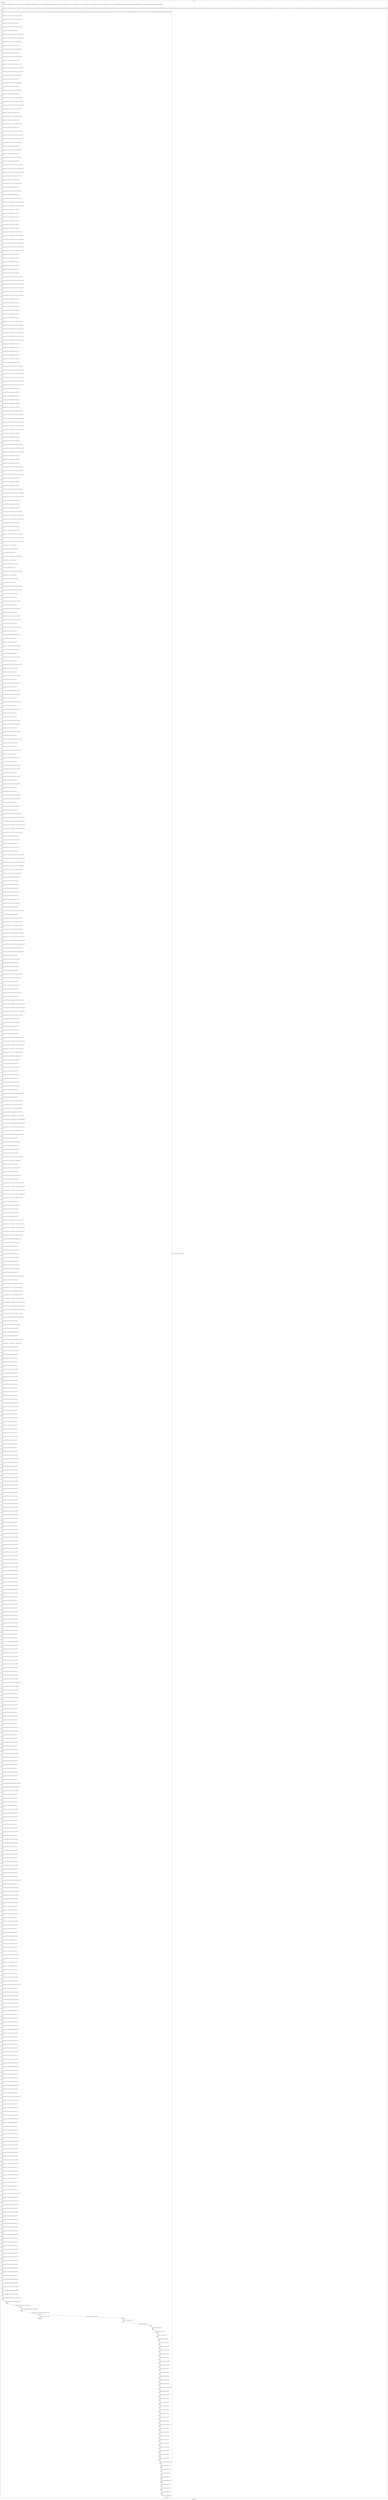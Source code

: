 digraph G {
label="Btor2XCFA";
subgraph cluster_0 {
label="main";
main_init[];
l1[];
l3[];
l4[];
l5[];
l6[];
l7[];
l8[];
l9[];
l10[];
l11[];
l12[];
l13[];
l14[];
l15[];
l16[];
l17[];
l18[];
l19[];
l20[];
l21[];
l22[];
l23[];
l24[];
l25[];
l26[];
l27[];
l28[];
l29[];
l30[];
l31[];
l32[];
l33[];
l34[];
l35[];
l36[];
l37[];
l38[];
l39[];
l40[];
l41[];
l42[];
l43[];
l44[];
l45[];
l46[];
l47[];
l48[];
l49[];
l50[];
l51[];
l52[];
l53[];
l54[];
l55[];
l56[];
l57[];
l58[];
l59[];
l60[];
l61[];
l62[];
l63[];
l64[];
l65[];
l66[];
l67[];
l68[];
l69[];
l70[];
l71[];
l72[];
l73[];
l74[];
l75[];
l76[];
l77[];
l78[];
l79[];
l80[];
l81[];
l82[];
l83[];
l84[];
l85[];
l86[];
l87[];
l88[];
l89[];
l90[];
l91[];
l92[];
l93[];
l94[];
l95[];
l96[];
l97[];
l98[];
l99[];
l100[];
l101[];
l102[];
l103[];
l104[];
l105[];
l106[];
l107[];
l108[];
l109[];
l110[];
l111[];
l112[];
l113[];
l114[];
l115[];
l116[];
l117[];
l118[];
l119[];
l120[];
l121[];
l122[];
l123[];
l124[];
l125[];
l126[];
l127[];
l128[];
l129[];
l130[];
l131[];
l132[];
l133[];
l134[];
l135[];
l136[];
l137[];
l138[];
l139[];
l140[];
l141[];
l142[];
l143[];
l144[];
l145[];
l146[];
l147[];
l148[];
l149[];
l150[];
l151[];
l152[];
l153[];
l154[];
l155[];
l156[];
l157[];
l158[];
l159[];
l160[];
l161[];
l162[];
l163[];
l164[];
l165[];
l166[];
l167[];
l168[];
l169[];
l170[];
l171[];
l172[];
l173[];
l174[];
l175[];
l176[];
l177[];
l178[];
l179[];
l180[];
l181[];
l182[];
l183[];
l184[];
l185[];
l186[];
l187[];
l188[];
l189[];
l190[];
l191[];
l192[];
l193[];
l194[];
l195[];
l196[];
l197[];
l198[];
l199[];
l200[];
l201[];
l202[];
l203[];
l204[];
l205[];
l206[];
l207[];
l208[];
l209[];
l210[];
l211[];
l212[];
l213[];
l214[];
l215[];
l216[];
l217[];
l218[];
l219[];
l220[];
l221[];
l222[];
l223[];
l224[];
l225[];
l226[];
l227[];
l228[];
l229[];
l230[];
l231[];
l232[];
l233[];
l234[];
l235[];
l236[];
l237[];
l238[];
l239[];
l240[];
l241[];
l242[];
l243[];
l244[];
l245[];
l246[];
l247[];
l248[];
l249[];
l250[];
l251[];
l252[];
l253[];
l254[];
l255[];
l256[];
l257[];
l258[];
l259[];
l260[];
l261[];
l262[];
l263[];
l264[];
l265[];
l266[];
l267[];
l268[];
l269[];
l270[];
l271[];
l272[];
l273[];
l274[];
l275[];
l276[];
l277[];
l278[];
l279[];
l280[];
l281[];
l282[];
l283[];
l284[];
l285[];
l286[];
l287[];
l288[];
l289[];
l290[];
l291[];
l292[];
l293[];
l294[];
l295[];
l296[];
l297[];
l298[];
l299[];
l300[];
l301[];
l302[];
l303[];
l304[];
l305[];
l306[];
l307[];
l308[];
l309[];
l310[];
l311[];
l312[];
l313[];
l314[];
l315[];
l316[];
l317[];
l318[];
l319[];
l320[];
l321[];
l322[];
l323[];
l324[];
l325[];
l326[];
l327[];
l328[];
l329[];
l330[];
l331[];
l332[];
l333[];
l334[];
l335[];
l336[];
l337[];
l338[];
l339[];
l340[];
l341[];
l342[];
l343[];
l344[];
l345[];
l346[];
l347[];
l348[];
l349[];
l350[];
l351[];
l352[];
l353[];
l354[];
l355[];
l356[];
l357[];
l358[];
l359[];
l360[];
l361[];
l362[];
l363[];
l364[];
l365[];
l366[];
l367[];
l368[];
l369[];
l370[];
l371[];
l372[];
l373[];
l374[];
l375[];
l376[];
l377[];
l378[];
l379[];
l380[];
l381[];
l382[];
l383[];
l384[];
l385[];
l386[];
l387[];
l388[];
l389[];
l390[];
l391[];
l392[];
l393[];
l394[];
l395[];
l396[];
l397[];
l398[];
l399[];
l400[];
l401[];
l402[];
l403[];
l404[];
l405[];
l406[];
l407[];
l408[];
l409[];
l410[];
l411[];
l412[];
l413[];
l414[];
l415[];
l416[];
l417[];
l418[];
l419[];
l420[];
l421[];
l422[];
l423[];
l424[];
l425[];
l426[];
l427[];
l428[];
l429[];
l430[];
l431[];
l432[];
l433[];
l434[];
l435[];
l436[];
l437[];
l438[];
l439[];
l440[];
l441[];
l442[];
l443[];
l444[];
l445[];
l446[];
l447[];
l448[];
l449[];
l450[];
l451[];
l452[];
l453[];
l454[];
l455[];
l456[];
l457[];
l458[];
l459[];
l460[];
l461[];
l462[];
l463[];
l464[];
l465[];
l466[];
l467[];
l468[];
l469[];
l470[];
l471[];
l472[];
l473[];
l474[];
l475[];
l476[];
l477[];
l478[];
l479[];
l480[];
l481[];
l482[];
l483[];
l484[];
l485[];
l486[];
l487[];
l488[];
l489[];
l490[];
l491[];
l492[];
l493[];
l494[];
l495[];
l496[];
l497[];
l498[];
l499[];
l500[];
l501[];
l502[];
l503[];
l504[];
l505[];
l506[];
l507[];
l508[];
l509[];
l510[];
l511[];
l512[];
l513[];
l514[];
l515[];
l516[];
l517[];
l518[];
l519[];
l520[];
l521[];
l522[];
l523[];
l524[];
l525[];
l526[];
l527[];
l528[];
l529[];
l530[];
l531[];
l532[];
l533[];
l534[];
l535[];
l536[];
l537[];
l538[];
l539[];
l540[];
l541[];
l542[];
l543[];
l544[];
l545[];
l546[];
l547[];
l548[];
l549[];
l550[];
l551[];
l552[];
l553[];
l554[];
l555[];
l556[];
l557[];
l558[];
l559[];
l560[];
l561[];
l562[];
l563[];
l564[];
l565[];
l566[];
l567[];
l568[];
l569[];
l570[];
l571[];
l572[];
l573[];
l574[];
l575[];
l576[];
l577[];
l578[];
l579[];
l580[];
l581[];
l582[];
l583[];
l584[];
l585[];
l586[];
l587[];
l588[];
l589[];
l590[];
l591[];
l592[];
l593[];
l594[];
l595[];
l596[];
l597[];
l598[];
l599[];
l600[];
l601[];
l602[];
l603[];
l604[];
l605[];
l606[];
l607[];
l608[];
l609[];
l610[];
l611[];
l612[];
l613[];
l614[];
l615[];
l616[];
l617[];
l618[];
l619[];
l620[];
l621[];
main_error[];
l622[];
l623[];
l624[];
l625[];
l626[];
l627[];
l628[];
l629[];
l630[];
l631[];
l632[];
l633[];
l634[];
l635[];
l636[];
l637[];
l638[];
l639[];
l640[];
l641[];
l642[];
l643[];
l644[];
l645[];
l646[];
l647[];
l648[];
l649[];
l650[];
l651[];
l652[];
l653[];
l654[];
l655[];
l656[];
l657[];
l658[];
l659[];
l660[];
l661[];
l662[];
l663[];
l664[];
l665[];
l666[];
l667[];
l668[];
l669[];
l670[];
main_init -> l1 [label="[(assign const_5 #b00000000),(assign const_42 #b0),(assign const_105 #b00000000000000000000000000000001),(assign const_106 #b00000000000000000000000000000000),(assign const_116 #b00000000),(assign const_119 #b00000010),(assign const_123 #b00000001),(assign const_151 #b00000011),(assign const_162 #b00000100),(assign const_283 #b000000000000000000000000),(assign const_436 #b00000000000000000000000000000010),(assign const_438 #b00000000000000000000000000000011)] "];
l3 -> l4 [label="[(havoc input_115),(havoc input_120),(havoc input_124),(havoc input_173),(havoc input_175),(havoc input_177),(havoc input_179),(havoc input_181),(havoc input_183),(havoc input_244),(havoc input_246),(havoc input_248),(havoc input_282),(havoc input_289),(havoc input_295),(havoc input_305),(havoc input_312),(havoc input_314),(havoc input_326),(havoc input_331),(havoc input_340),(havoc input_347),(havoc input_349),(havoc input_361),(havoc input_366),(havoc input_375),(havoc input_382),(havoc input_384),(havoc input_396),(havoc input_401)] "];
l4 -> l5 [label="[(assign ternary_107 (ite (= state_61 #b1) const_105 const_106))] "];
l5 -> l6 [label="[(assign ternary_108 (ite (= state_81 #b1) const_105 const_106))] "];
l6 -> l7 [label="[(assign binary_109 (bvadd ternary_107 ternary_108))] "];
l7 -> l8 [label="[(assign ternary_110 (ite (= state_101 #b1) const_105 const_106))] "];
l8 -> l9 [label="[(assign binary_111 (bvadd binary_109 ternary_110))] "];
l9 -> l10 [label="[(assign comparison_112 (ite (bvule binary_111 const_105) #b1 #b0))] "];
l10 -> l11 [label="[(assign binary_113 (bvand (bvnot state_103) (bvnot comparison_112)))] "];
l11 -> l12 [label="[(assign comparison_117 (ite (= const_116 state_40) #b1 #b0))] "];
l12 -> l13 [label="[(assign binary_118 (bvand input_115 comparison_117))] "];
l13 -> l14 [label="[(assign comparison_121 (ite (= const_116 state_38) #b1 #b0))] "];
l14 -> l15 [label="[(assign binary_122 (bvand input_120 comparison_121))] "];
l15 -> l16 [label="[(assign comparison_125 (ite (= const_116 state_36) #b1 #b0))] "];
l16 -> l17 [label="[(assign binary_126 (bvand input_124 comparison_125))] "];
l17 -> l18 [label="[(assign ternary_127 (ite (= binary_126 #b1) const_116 state_6))] "];
l18 -> l19 [label="[(assign ternary_128 (ite (= binary_122 #b1) const_123 ternary_127))] "];
l19 -> l20 [label="[(assign ternary_129 (ite (= binary_118 #b1) const_119 ternary_128))] "];
l20 -> l21 [label="[(assign comparison_131 (ite (= const_123 state_40) #b1 #b0))] "];
l21 -> l22 [label="[(assign binary_132 (bvand input_115 comparison_131))] "];
l22 -> l23 [label="[(assign comparison_133 (ite (= const_123 state_38) #b1 #b0))] "];
l23 -> l24 [label="[(assign binary_134 (bvand input_120 comparison_133))] "];
l24 -> l25 [label="[(assign comparison_135 (ite (= const_123 state_36) #b1 #b0))] "];
l25 -> l26 [label="[(assign binary_136 (bvand input_124 comparison_135))] "];
l26 -> l27 [label="[(assign ternary_137 (ite (= binary_136 #b1) const_116 state_8))] "];
l27 -> l28 [label="[(assign ternary_138 (ite (= binary_134 #b1) const_123 ternary_137))] "];
l28 -> l29 [label="[(assign ternary_139 (ite (= binary_132 #b1) const_119 ternary_138))] "];
l29 -> l30 [label="[(assign comparison_141 (ite (= const_119 state_40) #b1 #b0))] "];
l30 -> l31 [label="[(assign binary_142 (bvand input_115 comparison_141))] "];
l31 -> l32 [label="[(assign comparison_143 (ite (= const_119 state_38) #b1 #b0))] "];
l32 -> l33 [label="[(assign binary_144 (bvand input_120 comparison_143))] "];
l33 -> l34 [label="[(assign comparison_145 (ite (= const_119 state_36) #b1 #b0))] "];
l34 -> l35 [label="[(assign binary_146 (bvand input_124 comparison_145))] "];
l35 -> l36 [label="[(assign ternary_147 (ite (= binary_146 #b1) const_116 state_10))] "];
l36 -> l37 [label="[(assign ternary_148 (ite (= binary_144 #b1) const_123 ternary_147))] "];
l37 -> l38 [label="[(assign ternary_149 (ite (= binary_142 #b1) const_119 ternary_148))] "];
l38 -> l39 [label="[(assign comparison_152 (ite (= const_151 state_40) #b1 #b0))] "];
l39 -> l40 [label="[(assign binary_153 (bvand input_115 comparison_152))] "];
l40 -> l41 [label="[(assign comparison_154 (ite (= const_151 state_38) #b1 #b0))] "];
l41 -> l42 [label="[(assign binary_155 (bvand input_120 comparison_154))] "];
l42 -> l43 [label="[(assign comparison_156 (ite (= const_151 state_36) #b1 #b0))] "];
l43 -> l44 [label="[(assign binary_157 (bvand input_124 comparison_156))] "];
l44 -> l45 [label="[(assign ternary_158 (ite (= binary_157 #b1) const_116 state_12))] "];
l45 -> l46 [label="[(assign ternary_159 (ite (= binary_155 #b1) const_123 ternary_158))] "];
l46 -> l47 [label="[(assign ternary_160 (ite (= binary_153 #b1) const_119 ternary_159))] "];
l47 -> l48 [label="[(assign comparison_163 (ite (= const_162 state_40) #b1 #b0))] "];
l48 -> l49 [label="[(assign binary_164 (bvand input_115 comparison_163))] "];
l49 -> l50 [label="[(assign comparison_165 (ite (= const_162 state_38) #b1 #b0))] "];
l50 -> l51 [label="[(assign binary_166 (bvand input_120 comparison_165))] "];
l51 -> l52 [label="[(assign comparison_167 (ite (= const_162 state_36) #b1 #b0))] "];
l52 -> l53 [label="[(assign binary_168 (bvand input_124 comparison_167))] "];
l53 -> l54 [label="[(assign ternary_169 (ite (= binary_168 #b1) const_116 state_14))] "];
l54 -> l55 [label="[(assign ternary_170 (ite (= binary_166 #b1) const_123 ternary_169))] "];
l55 -> l56 [label="[(assign ternary_171 (ite (= binary_164 #b1) const_119 ternary_170))] "];
l56 -> l57 [label="[(assign binary_174 (bvand comparison_117 input_173))] "];
l57 -> l58 [label="[(assign binary_176 (bvand comparison_117 input_175))] "];
l58 -> l59 [label="[(assign binary_178 (bvand comparison_121 input_177))] "];
l59 -> l60 [label="[(assign binary_180 (bvand comparison_121 input_179))] "];
l60 -> l61 [label="[(assign binary_182 (bvand comparison_125 input_181))] "];
l61 -> l62 [label="[(assign binary_184 (bvand comparison_125 input_183))] "];
l62 -> l63 [label="[(assign ternary_185 (ite (= binary_184 #b1) const_123 state_16))] "];
l63 -> l64 [label="[(assign ternary_186 (ite (= binary_182 #b1) const_116 ternary_185))] "];
l64 -> l65 [label="[(assign ternary_187 (ite (= binary_180 #b1) const_123 ternary_186))] "];
l65 -> l66 [label="[(assign ternary_188 (ite (= binary_178 #b1) const_116 ternary_187))] "];
l66 -> l67 [label="[(assign ternary_189 (ite (= binary_176 #b1) const_123 ternary_188))] "];
l67 -> l68 [label="[(assign ternary_190 (ite (= binary_174 #b1) const_116 ternary_189))] "];
l68 -> l69 [label="[(assign binary_192 (bvand comparison_131 input_173))] "];
l69 -> l70 [label="[(assign binary_193 (bvand comparison_131 input_175))] "];
l70 -> l71 [label="[(assign binary_194 (bvand comparison_133 input_177))] "];
l71 -> l72 [label="[(assign binary_195 (bvand comparison_133 input_179))] "];
l72 -> l73 [label="[(assign binary_196 (bvand comparison_135 input_181))] "];
l73 -> l74 [label="[(assign binary_197 (bvand comparison_135 input_183))] "];
l74 -> l75 [label="[(assign ternary_198 (ite (= binary_197 #b1) const_123 state_18))] "];
l75 -> l76 [label="[(assign ternary_199 (ite (= binary_196 #b1) const_116 ternary_198))] "];
l76 -> l77 [label="[(assign ternary_200 (ite (= binary_195 #b1) const_123 ternary_199))] "];
l77 -> l78 [label="[(assign ternary_201 (ite (= binary_194 #b1) const_116 ternary_200))] "];
l78 -> l79 [label="[(assign ternary_202 (ite (= binary_193 #b1) const_123 ternary_201))] "];
l79 -> l80 [label="[(assign ternary_203 (ite (= binary_192 #b1) const_116 ternary_202))] "];
l80 -> l81 [label="[(assign binary_205 (bvand comparison_141 input_173))] "];
l81 -> l82 [label="[(assign binary_206 (bvand comparison_141 input_175))] "];
l82 -> l83 [label="[(assign binary_207 (bvand comparison_143 input_177))] "];
l83 -> l84 [label="[(assign binary_208 (bvand comparison_143 input_179))] "];
l84 -> l85 [label="[(assign binary_209 (bvand comparison_145 input_181))] "];
l85 -> l86 [label="[(assign binary_210 (bvand comparison_145 input_183))] "];
l86 -> l87 [label="[(assign ternary_211 (ite (= binary_210 #b1) const_123 state_20))] "];
l87 -> l88 [label="[(assign ternary_212 (ite (= binary_209 #b1) const_116 ternary_211))] "];
l88 -> l89 [label="[(assign ternary_213 (ite (= binary_208 #b1) const_123 ternary_212))] "];
l89 -> l90 [label="[(assign ternary_214 (ite (= binary_207 #b1) const_116 ternary_213))] "];
l90 -> l91 [label="[(assign ternary_215 (ite (= binary_206 #b1) const_123 ternary_214))] "];
l91 -> l92 [label="[(assign ternary_216 (ite (= binary_205 #b1) const_116 ternary_215))] "];
l92 -> l93 [label="[(assign binary_218 (bvand comparison_152 input_173))] "];
l93 -> l94 [label="[(assign binary_219 (bvand comparison_152 input_175))] "];
l94 -> l95 [label="[(assign binary_220 (bvand comparison_154 input_177))] "];
l95 -> l96 [label="[(assign binary_221 (bvand comparison_154 input_179))] "];
l96 -> l97 [label="[(assign binary_222 (bvand comparison_156 input_181))] "];
l97 -> l98 [label="[(assign binary_223 (bvand comparison_156 input_183))] "];
l98 -> l99 [label="[(assign ternary_224 (ite (= binary_223 #b1) const_123 state_22))] "];
l99 -> l100 [label="[(assign ternary_225 (ite (= binary_222 #b1) const_116 ternary_224))] "];
l100 -> l101 [label="[(assign ternary_226 (ite (= binary_221 #b1) const_123 ternary_225))] "];
l101 -> l102 [label="[(assign ternary_227 (ite (= binary_220 #b1) const_116 ternary_226))] "];
l102 -> l103 [label="[(assign ternary_228 (ite (= binary_219 #b1) const_123 ternary_227))] "];
l103 -> l104 [label="[(assign ternary_229 (ite (= binary_218 #b1) const_116 ternary_228))] "];
l104 -> l105 [label="[(assign binary_231 (bvand comparison_163 input_173))] "];
l105 -> l106 [label="[(assign binary_232 (bvand comparison_163 input_175))] "];
l106 -> l107 [label="[(assign binary_233 (bvand comparison_165 input_177))] "];
l107 -> l108 [label="[(assign binary_234 (bvand comparison_165 input_179))] "];
l108 -> l109 [label="[(assign binary_235 (bvand comparison_167 input_181))] "];
l109 -> l110 [label="[(assign binary_236 (bvand comparison_167 input_183))] "];
l110 -> l111 [label="[(assign ternary_237 (ite (= binary_236 #b1) const_123 state_24))] "];
l111 -> l112 [label="[(assign ternary_238 (ite (= binary_235 #b1) const_116 ternary_237))] "];
l112 -> l113 [label="[(assign ternary_239 (ite (= binary_234 #b1) const_123 ternary_238))] "];
l113 -> l114 [label="[(assign ternary_240 (ite (= binary_233 #b1) const_116 ternary_239))] "];
l114 -> l115 [label="[(assign ternary_241 (ite (= binary_232 #b1) const_123 ternary_240))] "];
l115 -> l116 [label="[(assign ternary_242 (ite (= binary_231 #b1) const_116 ternary_241))] "];
l116 -> l117 [label="[(assign binary_245 (bvand comparison_117 input_244))] "];
l117 -> l118 [label="[(assign binary_247 (bvand comparison_121 input_246))] "];
l118 -> l119 [label="[(assign binary_249 (bvand comparison_125 input_248))] "];
l119 -> l120 [label="[(assign ternary_250 (ite (= binary_249 #b1) const_123 state_26))] "];
l120 -> l121 [label="[(assign ternary_251 (ite (= binary_247 #b1) const_123 ternary_250))] "];
l121 -> l122 [label="[(assign ternary_252 (ite (= binary_245 #b1) const_123 ternary_251))] "];
l122 -> l123 [label="[(assign binary_254 (bvand comparison_131 input_244))] "];
l123 -> l124 [label="[(assign binary_255 (bvand comparison_133 input_246))] "];
l124 -> l125 [label="[(assign binary_256 (bvand comparison_135 input_248))] "];
l125 -> l126 [label="[(assign ternary_257 (ite (= binary_256 #b1) const_123 state_28))] "];
l126 -> l127 [label="[(assign ternary_258 (ite (= binary_255 #b1) const_123 ternary_257))] "];
l127 -> l128 [label="[(assign ternary_259 (ite (= binary_254 #b1) const_123 ternary_258))] "];
l128 -> l129 [label="[(assign binary_261 (bvand comparison_141 input_244))] "];
l129 -> l130 [label="[(assign binary_262 (bvand comparison_143 input_246))] "];
l130 -> l131 [label="[(assign binary_263 (bvand comparison_145 input_248))] "];
l131 -> l132 [label="[(assign ternary_264 (ite (= binary_263 #b1) const_123 state_30))] "];
l132 -> l133 [label="[(assign ternary_265 (ite (= binary_262 #b1) const_123 ternary_264))] "];
l133 -> l134 [label="[(assign ternary_266 (ite (= binary_261 #b1) const_123 ternary_265))] "];
l134 -> l135 [label="[(assign binary_268 (bvand comparison_152 input_244))] "];
l135 -> l136 [label="[(assign binary_269 (bvand comparison_154 input_246))] "];
l136 -> l137 [label="[(assign binary_270 (bvand comparison_156 input_248))] "];
l137 -> l138 [label="[(assign ternary_271 (ite (= binary_270 #b1) const_123 state_32))] "];
l138 -> l139 [label="[(assign ternary_272 (ite (= binary_269 #b1) const_123 ternary_271))] "];
l139 -> l140 [label="[(assign ternary_273 (ite (= binary_268 #b1) const_123 ternary_272))] "];
l140 -> l141 [label="[(assign binary_275 (bvand comparison_163 input_244))] "];
l141 -> l142 [label="[(assign binary_276 (bvand comparison_165 input_246))] "];
l142 -> l143 [label="[(assign binary_277 (bvand comparison_167 input_248))] "];
l143 -> l144 [label="[(assign ternary_278 (ite (= binary_277 #b1) const_123 state_34))] "];
l144 -> l145 [label="[(assign ternary_279 (ite (= binary_276 #b1) const_123 ternary_278))] "];
l145 -> l146 [label="[(assign ternary_280 (ite (= binary_275 #b1) const_123 ternary_279))] "];
l146 -> l147 [label="[(assign binary_284 (++ const_283 state_36))] "];
l147 -> l148 [label="[(assign binary_285 (bvadd const_105 binary_284))] "];
l148 -> l149 [label="[(assign slice_286 (extract binary_285 0 8))] "];
l149 -> l150 [label="[(assign ternary_287 (ite (= input_282 #b1) slice_286 state_36))] "];
l150 -> l151 [label="[(assign binary_290 (++ const_283 state_38))] "];
l151 -> l152 [label="[(assign binary_291 (bvadd const_105 binary_290))] "];
l152 -> l153 [label="[(assign slice_292 (extract binary_291 0 8))] "];
l153 -> l154 [label="[(assign ternary_293 (ite (= input_289 #b1) slice_292 state_38))] "];
l154 -> l155 [label="[(assign binary_296 (++ const_283 state_40))] "];
l155 -> l156 [label="[(assign binary_297 (bvadd const_105 binary_296))] "];
l156 -> l157 [label="[(assign slice_298 (extract binary_297 0 8))] "];
l157 -> l158 [label="[(assign ternary_299 (ite (= input_295 #b1) slice_298 state_40))] "];
l158 -> l159 [label="[(assign binary_301 (bvand (bvnot state_43) (bvnot input_124)))] "];
l159 -> l160 [label="[(assign binary_302 (bvor binary_301 input_282))] "];
l160 -> l161 [label="[(assign binary_304 (bvor state_45 input_124))] "];
l161 -> l162 [label="[(assign binary_306 (bvand binary_304 (bvnot input_305)))] "];
l162 -> l163 [label="[(assign binary_308 (bvor state_47 input_305))] "];
l163 -> l164 [label="[(assign binary_309 (bvand binary_308 (bvnot input_183)))] "];
l164 -> l165 [label="[(assign binary_311 (bvor state_49 input_183))] "];
l165 -> l166 [label="[(assign binary_313 (bvand binary_311 (bvnot input_312)))] "];
l166 -> l167 [label="[(assign binary_315 (bvand binary_313 (bvnot input_314)))] "];
l167 -> l168 [label="[(assign binary_317 (bvor state_51 input_312))] "];
l168 -> l169 [label="[(assign binary_318 (bvand binary_317 (bvnot input_248)))] "];
l169 -> l170 [label="[(assign binary_320 (bvor state_53 input_248))] "];
l170 -> l171 [label="[(assign binary_321 (bvand binary_320 (bvnot input_181)))] "];
l171 -> l172 [label="[(assign binary_323 (bvor state_55 input_181))] "];
l172 -> l173 [label="[(assign binary_325 (bvor state_57 input_314))] "];
l173 -> l174 [label="[(assign binary_327 (bvand binary_325 (bvnot input_326)))] "];
l174 -> l175 [label="[(assign binary_328 (bvand binary_327 (bvnot input_282)))] "];
l175 -> l176 [label="[(assign binary_330 (bvor state_59 input_326))] "];
l176 -> l177 [label="[(assign binary_332 (bvand binary_330 (bvnot input_331)))] "];
l177 -> l178 [label="[(assign binary_334 (bvor state_61 input_331))] "];
l178 -> l179 [label="[(assign binary_336 (bvand (bvnot state_63) (bvnot input_120)))] "];
l179 -> l180 [label="[(assign binary_337 (bvor binary_336 input_289))] "];
l180 -> l181 [label="[(assign binary_339 (bvor state_65 input_120))] "];
l181 -> l182 [label="[(assign binary_341 (bvand binary_339 (bvnot input_340)))] "];
l182 -> l183 [label="[(assign binary_343 (bvor state_67 input_340))] "];
l183 -> l184 [label="[(assign binary_344 (bvand binary_343 (bvnot input_179)))] "];
l184 -> l185 [label="[(assign binary_346 (bvor state_69 input_179))] "];
l185 -> l186 [label="[(assign binary_348 (bvand binary_346 (bvnot input_347)))] "];
l186 -> l187 [label="[(assign binary_350 (bvand binary_348 (bvnot input_349)))] "];
l187 -> l188 [label="[(assign binary_352 (bvor state_71 input_347))] "];
l188 -> l189 [label="[(assign binary_353 (bvand binary_352 (bvnot input_246)))] "];
l189 -> l190 [label="[(assign binary_355 (bvor state_73 input_246))] "];
l190 -> l191 [label="[(assign binary_356 (bvand binary_355 (bvnot input_177)))] "];
l191 -> l192 [label="[(assign binary_358 (bvor state_75 input_177))] "];
l192 -> l193 [label="[(assign binary_360 (bvor state_77 input_349))] "];
l193 -> l194 [label="[(assign binary_362 (bvand binary_360 (bvnot input_361)))] "];
l194 -> l195 [label="[(assign binary_363 (bvand binary_362 (bvnot input_289)))] "];
l195 -> l196 [label="[(assign binary_365 (bvor state_79 input_361))] "];
l196 -> l197 [label="[(assign binary_367 (bvand binary_365 (bvnot input_366)))] "];
l197 -> l198 [label="[(assign binary_369 (bvor state_81 input_366))] "];
l198 -> l199 [label="[(assign binary_371 (bvand (bvnot state_83) (bvnot input_115)))] "];
l199 -> l200 [label="[(assign binary_372 (bvor binary_371 input_295))] "];
l200 -> l201 [label="[(assign binary_374 (bvor state_85 input_115))] "];
l201 -> l202 [label="[(assign binary_376 (bvand binary_374 (bvnot input_375)))] "];
l202 -> l203 [label="[(assign binary_378 (bvor state_87 input_375))] "];
l203 -> l204 [label="[(assign binary_379 (bvand binary_378 (bvnot input_175)))] "];
l204 -> l205 [label="[(assign binary_381 (bvor state_89 input_175))] "];
l205 -> l206 [label="[(assign binary_383 (bvand binary_381 (bvnot input_382)))] "];
l206 -> l207 [label="[(assign binary_385 (bvand binary_383 (bvnot input_384)))] "];
l207 -> l208 [label="[(assign binary_387 (bvor state_91 input_382))] "];
l208 -> l209 [label="[(assign binary_388 (bvand binary_387 (bvnot input_244)))] "];
l209 -> l210 [label="[(assign binary_390 (bvor state_93 input_244))] "];
l210 -> l211 [label="[(assign binary_391 (bvand binary_390 (bvnot input_173)))] "];
l211 -> l212 [label="[(assign binary_393 (bvor state_95 input_173))] "];
l212 -> l213 [label="[(assign binary_395 (bvor state_97 input_384))] "];
l213 -> l214 [label="[(assign binary_397 (bvand binary_395 (bvnot input_396)))] "];
l214 -> l215 [label="[(assign binary_398 (bvand binary_397 (bvnot input_295)))] "];
l215 -> l216 [label="[(assign binary_400 (bvor state_99 input_396))] "];
l216 -> l217 [label="[(assign binary_402 (bvand binary_400 (bvnot input_401)))] "];
l217 -> l218 [label="[(assign binary_404 (bvor state_101 input_401))] "];
l218 -> l219 [label="[(assign binary_406 (bvor (bvnot state_43) (bvnot input_124)))] "];
l219 -> l220 [label="[(assign ternary_407 (ite (= comparison_156 #b1) state_22 state_24))] "];
l220 -> l221 [label="[(assign ternary_408 (ite (= comparison_145 #b1) state_20 ternary_407))] "];
l221 -> l222 [label="[(assign ternary_409 (ite (= comparison_135 #b1) state_18 ternary_408))] "];
l222 -> l223 [label="[(assign ternary_410 (ite (= comparison_125 #b1) state_16 ternary_409))] "];
l223 -> l224 [label="[(assign comparison_411 (ite (= const_116 ternary_410) #b1 #b0))] "];
l224 -> l225 [label="[(assign binary_412 (bvand state_45 comparison_411))] "];
l225 -> l226 [label="[(assign binary_413 (bvor (bvnot input_305) binary_412))] "];
l226 -> l227 [label="[(assign binary_414 (bvand binary_406 binary_413))] "];
l227 -> l228 [label="[(assign binary_415 (bvor state_47 (bvnot input_183)))] "];
l228 -> l229 [label="[(assign binary_416 (bvand binary_414 binary_415))] "];
l229 -> l230 [label="[(assign ternary_417 (ite (= comparison_156 #b1) state_12 state_14))] "];
l230 -> l231 [label="[(assign ternary_418 (ite (= comparison_145 #b1) state_10 ternary_417))] "];
l231 -> l232 [label="[(assign ternary_419 (ite (= comparison_135 #b1) state_8 ternary_418))] "];
l232 -> l233 [label="[(assign ternary_420 (ite (= comparison_125 #b1) state_6 ternary_419))] "];
l233 -> l234 [label="[(assign comparison_421 (ite (= const_116 ternary_420) #b1 #b0))] "];
l234 -> l235 [label="[(assign binary_422 (bvand state_49 (bvnot comparison_421)))] "];
l235 -> l236 [label="[(assign binary_423 (bvor (bvnot input_312) binary_422))] "];
l236 -> l237 [label="[(assign binary_424 (bvand binary_416 binary_423))] "];
l237 -> l238 [label="[(assign binary_425 (bvor state_51 (bvnot input_248)))] "];
l238 -> l239 [label="[(assign binary_426 (bvand binary_424 binary_425))] "];
l239 -> l240 [label="[(assign binary_427 (bvor state_53 (bvnot input_181)))] "];
l240 -> l241 [label="[(assign binary_428 (bvand binary_426 binary_427))] "];
l241 -> l242 [label="[(assign binary_429 (bvand state_49 comparison_421))] "];
l242 -> l243 [label="[(assign binary_430 (bvor (bvnot input_314) binary_429))] "];
l243 -> l244 [label="[(assign binary_431 (bvand binary_428 binary_430))] "];
l244 -> l245 [label="[(assign comparison_432 (ite (bvule binary_284 const_106) #b1 #b0))] "];
l245 -> l246 [label="[(assign binary_433 (bvsub binary_284 const_105))] "];
l246 -> l247 [label="[(assign comparison_434 (ite (= const_106 binary_433) #b1 #b0))] "];
l247 -> l248 [label="[(assign comparison_435 (ite (= const_105 binary_433) #b1 #b0))] "];
l248 -> l249 [label="[(assign comparison_437 (ite (= const_436 binary_433) #b1 #b0))] "];
l249 -> l250 [label="[(assign comparison_439 (ite (= const_438 binary_433) #b1 #b0))] "];
l250 -> l251 [label="[(assign ternary_440 (ite (= comparison_439 #b1) state_32 state_34))] "];
l251 -> l252 [label="[(assign ternary_441 (ite (= comparison_437 #b1) state_30 ternary_440))] "];
l252 -> l253 [label="[(assign ternary_442 (ite (= comparison_435 #b1) state_28 ternary_441))] "];
l253 -> l254 [label="[(assign ternary_443 (ite (= comparison_434 #b1) state_26 ternary_442))] "];
l254 -> l255 [label="[(assign comparison_444 (ite (= const_116 ternary_443) #b1 #b0))] "];
l255 -> l256 [label="[(assign binary_445 (bvand (bvnot comparison_432) comparison_444))] "];
l256 -> l257 [label="[(assign binary_446 (bvand state_57 binary_445))] "];
l257 -> l258 [label="[(assign binary_447 (bvor (bvnot input_326) binary_446))] "];
l258 -> l259 [label="[(assign binary_448 (bvand binary_431 binary_447))] "];
l259 -> l260 [label="[(assign binary_449 (bvor state_59 (bvnot input_331)))] "];
l260 -> l261 [label="[(assign binary_450 (bvand binary_448 binary_449))] "];
l261 -> l262 [label="[(assign comparison_451 (ite (= const_123 ternary_443) #b1 #b0))] "];
l262 -> l263 [label="[(assign binary_452 (bvor comparison_125 comparison_451))] "];
l263 -> l264 [label="[(assign binary_453 (bvand state_57 binary_452))] "];
l264 -> l265 [label="[(assign binary_454 (bvor (bvnot input_282) binary_453))] "];
l265 -> l266 [label="[(assign binary_455 (bvand binary_450 binary_454))] "];
l266 -> l267 [label="[(assign binary_456 (bvor (bvnot state_63) (bvnot input_120)))] "];
l267 -> l268 [label="[(assign binary_457 (bvand binary_455 binary_456))] "];
l268 -> l269 [label="[(assign ternary_458 (ite (= comparison_154 #b1) state_22 state_24))] "];
l269 -> l270 [label="[(assign ternary_459 (ite (= comparison_143 #b1) state_20 ternary_458))] "];
l270 -> l271 [label="[(assign ternary_460 (ite (= comparison_133 #b1) state_18 ternary_459))] "];
l271 -> l272 [label="[(assign ternary_461 (ite (= comparison_121 #b1) state_16 ternary_460))] "];
l272 -> l273 [label="[(assign comparison_462 (ite (= const_116 ternary_461) #b1 #b0))] "];
l273 -> l274 [label="[(assign binary_463 (bvand state_65 comparison_462))] "];
l274 -> l275 [label="[(assign binary_464 (bvor (bvnot input_340) binary_463))] "];
l275 -> l276 [label="[(assign binary_465 (bvand binary_457 binary_464))] "];
l276 -> l277 [label="[(assign binary_466 (bvor state_67 (bvnot input_179)))] "];
l277 -> l278 [label="[(assign binary_467 (bvand binary_465 binary_466))] "];
l278 -> l279 [label="[(assign ternary_468 (ite (= comparison_154 #b1) state_12 state_14))] "];
l279 -> l280 [label="[(assign ternary_469 (ite (= comparison_143 #b1) state_10 ternary_468))] "];
l280 -> l281 [label="[(assign ternary_470 (ite (= comparison_133 #b1) state_8 ternary_469))] "];
l281 -> l282 [label="[(assign ternary_471 (ite (= comparison_121 #b1) state_6 ternary_470))] "];
l282 -> l283 [label="[(assign comparison_472 (ite (= const_123 ternary_471) #b1 #b0))] "];
l283 -> l284 [label="[(assign binary_473 (bvand state_69 (bvnot comparison_472)))] "];
l284 -> l285 [label="[(assign binary_474 (bvor (bvnot input_347) binary_473))] "];
l285 -> l286 [label="[(assign binary_475 (bvand binary_467 binary_474))] "];
l286 -> l287 [label="[(assign binary_476 (bvor state_71 (bvnot input_246)))] "];
l287 -> l288 [label="[(assign binary_477 (bvand binary_475 binary_476))] "];
l288 -> l289 [label="[(assign binary_478 (bvor state_73 (bvnot input_177)))] "];
l289 -> l290 [label="[(assign binary_479 (bvand binary_477 binary_478))] "];
l290 -> l291 [label="[(assign binary_480 (bvand state_69 comparison_472))] "];
l291 -> l292 [label="[(assign binary_481 (bvor (bvnot input_349) binary_480))] "];
l292 -> l293 [label="[(assign binary_482 (bvand binary_479 binary_481))] "];
l293 -> l294 [label="[(assign comparison_483 (ite (bvule binary_290 const_106) #b1 #b0))] "];
l294 -> l295 [label="[(assign binary_484 (bvsub binary_290 const_105))] "];
l295 -> l296 [label="[(assign comparison_485 (ite (= const_106 binary_484) #b1 #b0))] "];
l296 -> l297 [label="[(assign comparison_486 (ite (= const_105 binary_484) #b1 #b0))] "];
l297 -> l298 [label="[(assign comparison_487 (ite (= const_436 binary_484) #b1 #b0))] "];
l298 -> l299 [label="[(assign comparison_488 (ite (= const_438 binary_484) #b1 #b0))] "];
l299 -> l300 [label="[(assign ternary_489 (ite (= comparison_488 #b1) state_32 state_34))] "];
l300 -> l301 [label="[(assign ternary_490 (ite (= comparison_487 #b1) state_30 ternary_489))] "];
l301 -> l302 [label="[(assign ternary_491 (ite (= comparison_486 #b1) state_28 ternary_490))] "];
l302 -> l303 [label="[(assign ternary_492 (ite (= comparison_485 #b1) state_26 ternary_491))] "];
l303 -> l304 [label="[(assign comparison_493 (ite (= const_116 ternary_492) #b1 #b0))] "];
l304 -> l305 [label="[(assign binary_494 (bvand (bvnot comparison_483) comparison_493))] "];
l305 -> l306 [label="[(assign binary_495 (bvand state_77 binary_494))] "];
l306 -> l307 [label="[(assign binary_496 (bvor (bvnot input_361) binary_495))] "];
l307 -> l308 [label="[(assign binary_497 (bvand binary_482 binary_496))] "];
l308 -> l309 [label="[(assign binary_498 (bvor state_79 (bvnot input_366)))] "];
l309 -> l310 [label="[(assign binary_499 (bvand binary_497 binary_498))] "];
l310 -> l311 [label="[(assign comparison_500 (ite (= const_123 ternary_492) #b1 #b0))] "];
l311 -> l312 [label="[(assign binary_501 (bvor comparison_121 comparison_500))] "];
l312 -> l313 [label="[(assign binary_502 (bvand state_77 binary_501))] "];
l313 -> l314 [label="[(assign binary_503 (bvor (bvnot input_289) binary_502))] "];
l314 -> l315 [label="[(assign binary_504 (bvand binary_499 binary_503))] "];
l315 -> l316 [label="[(assign binary_505 (bvor (bvnot state_83) (bvnot input_115)))] "];
l316 -> l317 [label="[(assign binary_506 (bvand binary_504 binary_505))] "];
l317 -> l318 [label="[(assign ternary_507 (ite (= comparison_152 #b1) state_22 state_24))] "];
l318 -> l319 [label="[(assign ternary_508 (ite (= comparison_141 #b1) state_20 ternary_507))] "];
l319 -> l320 [label="[(assign ternary_509 (ite (= comparison_131 #b1) state_18 ternary_508))] "];
l320 -> l321 [label="[(assign ternary_510 (ite (= comparison_117 #b1) state_16 ternary_509))] "];
l321 -> l322 [label="[(assign comparison_511 (ite (= const_116 ternary_510) #b1 #b0))] "];
l322 -> l323 [label="[(assign binary_512 (bvand state_85 comparison_511))] "];
l323 -> l324 [label="[(assign binary_513 (bvor (bvnot input_375) binary_512))] "];
l324 -> l325 [label="[(assign binary_514 (bvand binary_506 binary_513))] "];
l325 -> l326 [label="[(assign binary_515 (bvor state_87 (bvnot input_175)))] "];
l326 -> l327 [label="[(assign binary_516 (bvand binary_514 binary_515))] "];
l327 -> l328 [label="[(assign ternary_517 (ite (= comparison_152 #b1) state_12 state_14))] "];
l328 -> l329 [label="[(assign ternary_518 (ite (= comparison_141 #b1) state_10 ternary_517))] "];
l329 -> l330 [label="[(assign ternary_519 (ite (= comparison_131 #b1) state_8 ternary_518))] "];
l330 -> l331 [label="[(assign ternary_520 (ite (= comparison_117 #b1) state_6 ternary_519))] "];
l331 -> l332 [label="[(assign comparison_521 (ite (= const_119 ternary_520) #b1 #b0))] "];
l332 -> l333 [label="[(assign binary_522 (bvand state_89 (bvnot comparison_521)))] "];
l333 -> l334 [label="[(assign binary_523 (bvor (bvnot input_382) binary_522))] "];
l334 -> l335 [label="[(assign binary_524 (bvand binary_516 binary_523))] "];
l335 -> l336 [label="[(assign binary_525 (bvor state_91 (bvnot input_244)))] "];
l336 -> l337 [label="[(assign binary_526 (bvand binary_524 binary_525))] "];
l337 -> l338 [label="[(assign binary_527 (bvor state_93 (bvnot input_173)))] "];
l338 -> l339 [label="[(assign binary_528 (bvand binary_526 binary_527))] "];
l339 -> l340 [label="[(assign binary_529 (bvand state_89 comparison_521))] "];
l340 -> l341 [label="[(assign binary_530 (bvor (bvnot input_384) binary_529))] "];
l341 -> l342 [label="[(assign binary_531 (bvand binary_528 binary_530))] "];
l342 -> l343 [label="[(assign comparison_532 (ite (bvule binary_296 const_106) #b1 #b0))] "];
l343 -> l344 [label="[(assign binary_533 (bvsub binary_296 const_105))] "];
l344 -> l345 [label="[(assign comparison_534 (ite (= const_106 binary_533) #b1 #b0))] "];
l345 -> l346 [label="[(assign comparison_535 (ite (= const_105 binary_533) #b1 #b0))] "];
l346 -> l347 [label="[(assign comparison_536 (ite (= const_436 binary_533) #b1 #b0))] "];
l347 -> l348 [label="[(assign comparison_537 (ite (= const_438 binary_533) #b1 #b0))] "];
l348 -> l349 [label="[(assign ternary_538 (ite (= comparison_537 #b1) state_32 state_34))] "];
l349 -> l350 [label="[(assign ternary_539 (ite (= comparison_536 #b1) state_30 ternary_538))] "];
l350 -> l351 [label="[(assign ternary_540 (ite (= comparison_535 #b1) state_28 ternary_539))] "];
l351 -> l352 [label="[(assign ternary_541 (ite (= comparison_534 #b1) state_26 ternary_540))] "];
l352 -> l353 [label="[(assign comparison_542 (ite (= const_116 ternary_541) #b1 #b0))] "];
l353 -> l354 [label="[(assign binary_543 (bvand (bvnot comparison_532) comparison_542))] "];
l354 -> l355 [label="[(assign binary_544 (bvand state_97 binary_543))] "];
l355 -> l356 [label="[(assign binary_545 (bvor (bvnot input_396) binary_544))] "];
l356 -> l357 [label="[(assign binary_546 (bvand binary_531 binary_545))] "];
l357 -> l358 [label="[(assign binary_547 (bvor state_99 (bvnot input_401)))] "];
l358 -> l359 [label="[(assign binary_548 (bvand binary_546 binary_547))] "];
l359 -> l360 [label="[(assign comparison_549 (ite (= const_123 ternary_541) #b1 #b0))] "];
l360 -> l361 [label="[(assign binary_550 (bvor comparison_117 comparison_549))] "];
l361 -> l362 [label="[(assign binary_551 (bvand state_97 binary_550))] "];
l362 -> l363 [label="[(assign binary_552 (bvor (bvnot input_295) binary_551))] "];
l363 -> l364 [label="[(assign binary_553 (bvand binary_548 binary_552))] "];
l364 -> l365 [label="[(assign binary_554 (bvor input_124 input_305))] "];
l365 -> l366 [label="[(assign binary_555 (bvor input_183 binary_554))] "];
l366 -> l367 [label="[(assign binary_556 (bvor input_312 binary_555))] "];
l367 -> l368 [label="[(assign binary_557 (bvor input_248 binary_556))] "];
l368 -> l369 [label="[(assign binary_558 (bvor input_181 binary_557))] "];
l369 -> l370 [label="[(assign binary_559 (bvor input_314 binary_558))] "];
l370 -> l371 [label="[(assign binary_560 (bvor input_326 binary_559))] "];
l371 -> l372 [label="[(assign binary_561 (bvor input_331 binary_560))] "];
l372 -> l373 [label="[(assign binary_562 (bvor input_282 binary_561))] "];
l373 -> l374 [label="[(assign binary_563 (bvor input_120 binary_562))] "];
l374 -> l375 [label="[(assign binary_564 (bvor input_340 binary_563))] "];
l375 -> l376 [label="[(assign binary_565 (bvor input_179 binary_564))] "];
l376 -> l377 [label="[(assign binary_566 (bvor input_347 binary_565))] "];
l377 -> l378 [label="[(assign binary_567 (bvor input_246 binary_566))] "];
l378 -> l379 [label="[(assign binary_568 (bvor input_177 binary_567))] "];
l379 -> l380 [label="[(assign binary_569 (bvor input_349 binary_568))] "];
l380 -> l381 [label="[(assign binary_570 (bvor input_361 binary_569))] "];
l381 -> l382 [label="[(assign binary_571 (bvor input_366 binary_570))] "];
l382 -> l383 [label="[(assign binary_572 (bvor input_289 binary_571))] "];
l383 -> l384 [label="[(assign binary_573 (bvor input_115 binary_572))] "];
l384 -> l385 [label="[(assign binary_574 (bvor input_375 binary_573))] "];
l385 -> l386 [label="[(assign binary_575 (bvor input_175 binary_574))] "];
l386 -> l387 [label="[(assign binary_576 (bvor input_382 binary_575))] "];
l387 -> l388 [label="[(assign binary_577 (bvor input_244 binary_576))] "];
l388 -> l389 [label="[(assign binary_578 (bvor input_173 binary_577))] "];
l389 -> l390 [label="[(assign binary_579 (bvor input_384 binary_578))] "];
l390 -> l391 [label="[(assign binary_580 (bvor input_396 binary_579))] "];
l391 -> l392 [label="[(assign binary_581 (bvor input_401 binary_580))] "];
l392 -> l393 [label="[(assign binary_582 (bvor input_295 binary_581))] "];
l393 -> l394 [label="[(assign binary_583 (bvand binary_553 binary_582))] "];
l394 -> l395 [label="[(assign binary_584 (bvand input_124 input_305))] "];
l395 -> l396 [label="[(assign binary_585 (bvand input_183 binary_554))] "];
l396 -> l397 [label="[(assign binary_586 (bvor binary_584 binary_585))] "];
l397 -> l398 [label="[(assign binary_587 (bvand input_312 binary_555))] "];
l398 -> l399 [label="[(assign binary_588 (bvor binary_586 binary_587))] "];
l399 -> l400 [label="[(assign binary_589 (bvand input_248 binary_556))] "];
l400 -> l401 [label="[(assign binary_590 (bvor binary_588 binary_589))] "];
l401 -> l402 [label="[(assign binary_591 (bvand input_181 binary_557))] "];
l402 -> l403 [label="[(assign binary_592 (bvor binary_590 binary_591))] "];
l403 -> l404 [label="[(assign binary_593 (bvand input_314 binary_558))] "];
l404 -> l405 [label="[(assign binary_594 (bvor binary_592 binary_593))] "];
l405 -> l406 [label="[(assign binary_595 (bvand input_326 binary_559))] "];
l406 -> l407 [label="[(assign binary_596 (bvor binary_594 binary_595))] "];
l407 -> l408 [label="[(assign binary_597 (bvand input_331 binary_560))] "];
l408 -> l409 [label="[(assign binary_598 (bvor binary_596 binary_597))] "];
l409 -> l410 [label="[(assign binary_599 (bvand input_282 binary_561))] "];
l410 -> l411 [label="[(assign binary_600 (bvor binary_598 binary_599))] "];
l411 -> l412 [label="[(assign binary_601 (bvand input_120 binary_562))] "];
l412 -> l413 [label="[(assign binary_602 (bvor binary_600 binary_601))] "];
l413 -> l414 [label="[(assign binary_603 (bvand input_340 binary_563))] "];
l414 -> l415 [label="[(assign binary_604 (bvor binary_602 binary_603))] "];
l415 -> l416 [label="[(assign binary_605 (bvand input_179 binary_564))] "];
l416 -> l417 [label="[(assign binary_606 (bvor binary_604 binary_605))] "];
l417 -> l418 [label="[(assign binary_607 (bvand input_347 binary_565))] "];
l418 -> l419 [label="[(assign binary_608 (bvor binary_606 binary_607))] "];
l419 -> l420 [label="[(assign binary_609 (bvand input_246 binary_566))] "];
l420 -> l421 [label="[(assign binary_610 (bvor binary_608 binary_609))] "];
l421 -> l422 [label="[(assign binary_611 (bvand input_177 binary_567))] "];
l422 -> l423 [label="[(assign binary_612 (bvor binary_610 binary_611))] "];
l423 -> l424 [label="[(assign binary_613 (bvand input_349 binary_568))] "];
l424 -> l425 [label="[(assign binary_614 (bvor binary_612 binary_613))] "];
l425 -> l426 [label="[(assign binary_615 (bvand input_361 binary_569))] "];
l426 -> l427 [label="[(assign binary_616 (bvor binary_614 binary_615))] "];
l427 -> l428 [label="[(assign binary_617 (bvand input_366 binary_570))] "];
l428 -> l429 [label="[(assign binary_618 (bvor binary_616 binary_617))] "];
l429 -> l430 [label="[(assign binary_619 (bvand input_289 binary_571))] "];
l430 -> l431 [label="[(assign binary_620 (bvor binary_618 binary_619))] "];
l431 -> l432 [label="[(assign binary_621 (bvand input_115 binary_572))] "];
l432 -> l433 [label="[(assign binary_622 (bvor binary_620 binary_621))] "];
l433 -> l434 [label="[(assign binary_623 (bvand input_375 binary_573))] "];
l434 -> l435 [label="[(assign binary_624 (bvor binary_622 binary_623))] "];
l435 -> l436 [label="[(assign binary_625 (bvand input_175 binary_574))] "];
l436 -> l437 [label="[(assign binary_626 (bvor binary_624 binary_625))] "];
l437 -> l438 [label="[(assign binary_627 (bvand input_382 binary_575))] "];
l438 -> l439 [label="[(assign binary_628 (bvor binary_626 binary_627))] "];
l439 -> l440 [label="[(assign binary_629 (bvand input_244 binary_576))] "];
l440 -> l441 [label="[(assign binary_630 (bvor binary_628 binary_629))] "];
l441 -> l442 [label="[(assign binary_631 (bvand input_173 binary_577))] "];
l442 -> l443 [label="[(assign binary_632 (bvor binary_630 binary_631))] "];
l443 -> l444 [label="[(assign binary_633 (bvand input_384 binary_578))] "];
l444 -> l445 [label="[(assign binary_634 (bvor binary_632 binary_633))] "];
l445 -> l446 [label="[(assign binary_635 (bvand input_396 binary_579))] "];
l446 -> l447 [label="[(assign binary_636 (bvor binary_634 binary_635))] "];
l447 -> l448 [label="[(assign binary_637 (bvand input_401 binary_580))] "];
l448 -> l449 [label="[(assign binary_638 (bvor binary_636 binary_637))] "];
l449 -> l450 [label="[(assign binary_639 (bvand input_295 binary_581))] "];
l450 -> l451 [label="[(assign binary_640 (bvor binary_638 binary_639))] "];
l451 -> l452 [label="[(assign binary_641 (bvand binary_583 (bvnot binary_640)))] "];
l452 -> l453 [label="[(assign binary_642 (bvand (bvnot state_43) state_45))] "];
l453 -> l454 [label="[(assign binary_643 (bvor (bvnot state_43) state_45))] "];
l454 -> l455 [label="[(assign binary_644 (bvand state_47 binary_643))] "];
l455 -> l456 [label="[(assign binary_645 (bvor binary_642 binary_644))] "];
l456 -> l457 [label="[(assign binary_646 (bvor state_47 binary_643))] "];
l457 -> l458 [label="[(assign binary_647 (bvand state_49 binary_646))] "];
l458 -> l459 [label="[(assign binary_648 (bvor binary_645 binary_647))] "];
l459 -> l460 [label="[(assign binary_649 (bvor state_49 binary_646))] "];
l460 -> l461 [label="[(assign binary_650 (bvand state_51 binary_649))] "];
l461 -> l462 [label="[(assign binary_651 (bvor binary_648 binary_650))] "];
l462 -> l463 [label="[(assign binary_652 (bvor state_51 binary_649))] "];
l463 -> l464 [label="[(assign binary_653 (bvand state_53 binary_652))] "];
l464 -> l465 [label="[(assign binary_654 (bvor binary_651 binary_653))] "];
l465 -> l466 [label="[(assign binary_655 (bvor state_53 binary_652))] "];
l466 -> l467 [label="[(assign binary_656 (bvand state_55 binary_655))] "];
l467 -> l468 [label="[(assign binary_657 (bvor binary_654 binary_656))] "];
l468 -> l469 [label="[(assign binary_658 (bvor state_55 binary_655))] "];
l469 -> l470 [label="[(assign binary_659 (bvand state_57 binary_658))] "];
l470 -> l471 [label="[(assign binary_660 (bvor binary_657 binary_659))] "];
l471 -> l472 [label="[(assign binary_661 (bvor state_57 binary_658))] "];
l472 -> l473 [label="[(assign binary_662 (bvand state_59 binary_661))] "];
l473 -> l474 [label="[(assign binary_663 (bvor binary_660 binary_662))] "];
l474 -> l475 [label="[(assign binary_664 (bvor state_59 binary_661))] "];
l475 -> l476 [label="[(assign binary_665 (bvand state_61 binary_664))] "];
l476 -> l477 [label="[(assign binary_666 (bvor binary_663 binary_665))] "];
l477 -> l478 [label="[(assign binary_667 (bvor state_61 binary_664))] "];
l478 -> l479 [label="[(assign binary_668 (bvand (bvnot binary_666) binary_667))] "];
l479 -> l480 [label="[(assign binary_669 (bvand (bvnot state_63) state_65))] "];
l480 -> l481 [label="[(assign binary_670 (bvor (bvnot state_63) state_65))] "];
l481 -> l482 [label="[(assign binary_671 (bvand state_67 binary_670))] "];
l482 -> l483 [label="[(assign binary_672 (bvor binary_669 binary_671))] "];
l483 -> l484 [label="[(assign binary_673 (bvor state_67 binary_670))] "];
l484 -> l485 [label="[(assign binary_674 (bvand state_69 binary_673))] "];
l485 -> l486 [label="[(assign binary_675 (bvor binary_672 binary_674))] "];
l486 -> l487 [label="[(assign binary_676 (bvor state_69 binary_673))] "];
l487 -> l488 [label="[(assign binary_677 (bvand state_71 binary_676))] "];
l488 -> l489 [label="[(assign binary_678 (bvor binary_675 binary_677))] "];
l489 -> l490 [label="[(assign binary_679 (bvor state_71 binary_676))] "];
l490 -> l491 [label="[(assign binary_680 (bvand state_73 binary_679))] "];
l491 -> l492 [label="[(assign binary_681 (bvor binary_678 binary_680))] "];
l492 -> l493 [label="[(assign binary_682 (bvor state_73 binary_679))] "];
l493 -> l494 [label="[(assign binary_683 (bvand state_75 binary_682))] "];
l494 -> l495 [label="[(assign binary_684 (bvor binary_681 binary_683))] "];
l495 -> l496 [label="[(assign binary_685 (bvor state_75 binary_682))] "];
l496 -> l497 [label="[(assign binary_686 (bvand state_77 binary_685))] "];
l497 -> l498 [label="[(assign binary_687 (bvor binary_684 binary_686))] "];
l498 -> l499 [label="[(assign binary_688 (bvor state_77 binary_685))] "];
l499 -> l500 [label="[(assign binary_689 (bvand state_79 binary_688))] "];
l500 -> l501 [label="[(assign binary_690 (bvor binary_687 binary_689))] "];
l501 -> l502 [label="[(assign binary_691 (bvor state_79 binary_688))] "];
l502 -> l503 [label="[(assign binary_692 (bvand state_81 binary_691))] "];
l503 -> l504 [label="[(assign binary_693 (bvor binary_690 binary_692))] "];
l504 -> l505 [label="[(assign binary_694 (bvand binary_668 (bvnot binary_693)))] "];
l505 -> l506 [label="[(assign binary_695 (bvor state_81 binary_691))] "];
l506 -> l507 [label="[(assign binary_696 (bvand binary_694 binary_695))] "];
l507 -> l508 [label="[(assign binary_697 (bvand (bvnot state_83) state_85))] "];
l508 -> l509 [label="[(assign binary_698 (bvor (bvnot state_83) state_85))] "];
l509 -> l510 [label="[(assign binary_699 (bvand state_87 binary_698))] "];
l510 -> l511 [label="[(assign binary_700 (bvor binary_697 binary_699))] "];
l511 -> l512 [label="[(assign binary_701 (bvor state_87 binary_698))] "];
l512 -> l513 [label="[(assign binary_702 (bvand state_89 binary_701))] "];
l513 -> l514 [label="[(assign binary_703 (bvor binary_700 binary_702))] "];
l514 -> l515 [label="[(assign binary_704 (bvor state_89 binary_701))] "];
l515 -> l516 [label="[(assign binary_705 (bvand state_91 binary_704))] "];
l516 -> l517 [label="[(assign binary_706 (bvor binary_703 binary_705))] "];
l517 -> l518 [label="[(assign binary_707 (bvor state_91 binary_704))] "];
l518 -> l519 [label="[(assign binary_708 (bvand state_93 binary_707))] "];
l519 -> l520 [label="[(assign binary_709 (bvor binary_706 binary_708))] "];
l520 -> l521 [label="[(assign binary_710 (bvor state_93 binary_707))] "];
l521 -> l522 [label="[(assign binary_711 (bvand state_95 binary_710))] "];
l522 -> l523 [label="[(assign binary_712 (bvor binary_709 binary_711))] "];
l523 -> l524 [label="[(assign binary_713 (bvor state_95 binary_710))] "];
l524 -> l525 [label="[(assign binary_714 (bvand state_97 binary_713))] "];
l525 -> l526 [label="[(assign binary_715 (bvor binary_712 binary_714))] "];
l526 -> l527 [label="[(assign binary_716 (bvor state_97 binary_713))] "];
l527 -> l528 [label="[(assign binary_717 (bvand state_99 binary_716))] "];
l528 -> l529 [label="[(assign binary_718 (bvor binary_715 binary_717))] "];
l529 -> l530 [label="[(assign binary_719 (bvor state_99 binary_716))] "];
l530 -> l531 [label="[(assign binary_720 (bvand state_101 binary_719))] "];
l531 -> l532 [label="[(assign binary_721 (bvor binary_718 binary_720))] "];
l532 -> l533 [label="[(assign binary_722 (bvand binary_696 (bvnot binary_721)))] "];
l533 -> l534 [label="[(assign binary_723 (bvor state_101 binary_719))] "];
l534 -> l535 [label="[(assign binary_724 (bvand binary_722 binary_723))] "];
l535 -> l536 [label="[(assign binary_725 (bvand binary_641 binary_724))] "];
l536 -> l537 [label="[(assign binary_726 (bvand binary_306 binary_302))] "];
l537 -> l538 [label="[(assign binary_727 (bvor binary_306 binary_302))] "];
l538 -> l539 [label="[(assign binary_728 (bvand binary_309 binary_727))] "];
l539 -> l540 [label="[(assign binary_729 (bvor binary_726 binary_728))] "];
l540 -> l541 [label="[(assign binary_730 (bvor binary_309 binary_727))] "];
l541 -> l542 [label="[(assign binary_731 (bvand binary_315 binary_730))] "];
l542 -> l543 [label="[(assign binary_732 (bvor binary_729 binary_731))] "];
l543 -> l544 [label="[(assign binary_733 (bvor binary_315 binary_730))] "];
l544 -> l545 [label="[(assign binary_734 (bvand binary_318 binary_733))] "];
l545 -> l546 [label="[(assign binary_735 (bvor binary_732 binary_734))] "];
l546 -> l547 [label="[(assign binary_736 (bvor binary_318 binary_733))] "];
l547 -> l548 [label="[(assign binary_737 (bvand binary_321 binary_736))] "];
l548 -> l549 [label="[(assign binary_738 (bvor binary_735 binary_737))] "];
l549 -> l550 [label="[(assign binary_739 (bvor binary_321 binary_736))] "];
l550 -> l551 [label="[(assign binary_740 (bvand binary_323 binary_739))] "];
l551 -> l552 [label="[(assign binary_741 (bvor binary_738 binary_740))] "];
l552 -> l553 [label="[(assign binary_742 (bvor binary_323 binary_739))] "];
l553 -> l554 [label="[(assign binary_743 (bvand binary_328 binary_742))] "];
l554 -> l555 [label="[(assign binary_744 (bvor binary_741 binary_743))] "];
l555 -> l556 [label="[(assign binary_745 (bvor binary_328 binary_742))] "];
l556 -> l557 [label="[(assign binary_746 (bvand binary_332 binary_745))] "];
l557 -> l558 [label="[(assign binary_747 (bvor binary_744 binary_746))] "];
l558 -> l559 [label="[(assign binary_748 (bvor binary_332 binary_745))] "];
l559 -> l560 [label="[(assign binary_749 (bvand binary_334 binary_748))] "];
l560 -> l561 [label="[(assign binary_750 (bvor binary_747 binary_749))] "];
l561 -> l562 [label="[(assign binary_751 (bvor binary_334 binary_748))] "];
l562 -> l563 [label="[(assign binary_752 (bvand (bvnot binary_750) binary_751))] "];
l563 -> l564 [label="[(assign binary_753 (bvand binary_341 binary_337))] "];
l564 -> l565 [label="[(assign binary_754 (bvor binary_341 binary_337))] "];
l565 -> l566 [label="[(assign binary_755 (bvand binary_344 binary_754))] "];
l566 -> l567 [label="[(assign binary_756 (bvor binary_753 binary_755))] "];
l567 -> l568 [label="[(assign binary_757 (bvor binary_344 binary_754))] "];
l568 -> l569 [label="[(assign binary_758 (bvand binary_350 binary_757))] "];
l569 -> l570 [label="[(assign binary_759 (bvor binary_756 binary_758))] "];
l570 -> l571 [label="[(assign binary_760 (bvor binary_350 binary_757))] "];
l571 -> l572 [label="[(assign binary_761 (bvand binary_353 binary_760))] "];
l572 -> l573 [label="[(assign binary_762 (bvor binary_759 binary_761))] "];
l573 -> l574 [label="[(assign binary_763 (bvor binary_353 binary_760))] "];
l574 -> l575 [label="[(assign binary_764 (bvand binary_356 binary_763))] "];
l575 -> l576 [label="[(assign binary_765 (bvor binary_762 binary_764))] "];
l576 -> l577 [label="[(assign binary_766 (bvor binary_356 binary_763))] "];
l577 -> l578 [label="[(assign binary_767 (bvand binary_358 binary_766))] "];
l578 -> l579 [label="[(assign binary_768 (bvor binary_765 binary_767))] "];
l579 -> l580 [label="[(assign binary_769 (bvor binary_358 binary_766))] "];
l580 -> l581 [label="[(assign binary_770 (bvand binary_363 binary_769))] "];
l581 -> l582 [label="[(assign binary_771 (bvor binary_768 binary_770))] "];
l582 -> l583 [label="[(assign binary_772 (bvor binary_363 binary_769))] "];
l583 -> l584 [label="[(assign binary_773 (bvand binary_367 binary_772))] "];
l584 -> l585 [label="[(assign binary_774 (bvor binary_771 binary_773))] "];
l585 -> l586 [label="[(assign binary_775 (bvor binary_367 binary_772))] "];
l586 -> l587 [label="[(assign binary_776 (bvand binary_369 binary_775))] "];
l587 -> l588 [label="[(assign binary_777 (bvor binary_774 binary_776))] "];
l588 -> l589 [label="[(assign binary_778 (bvand binary_752 (bvnot binary_777)))] "];
l589 -> l590 [label="[(assign binary_779 (bvor binary_369 binary_775))] "];
l590 -> l591 [label="[(assign binary_780 (bvand binary_778 binary_779))] "];
l591 -> l592 [label="[(assign binary_781 (bvand binary_376 binary_372))] "];
l592 -> l593 [label="[(assign binary_782 (bvor binary_376 binary_372))] "];
l593 -> l594 [label="[(assign binary_783 (bvand binary_379 binary_782))] "];
l594 -> l595 [label="[(assign binary_784 (bvor binary_781 binary_783))] "];
l595 -> l596 [label="[(assign binary_785 (bvor binary_379 binary_782))] "];
l596 -> l597 [label="[(assign binary_786 (bvand binary_385 binary_785))] "];
l597 -> l598 [label="[(assign binary_787 (bvor binary_784 binary_786))] "];
l598 -> l599 [label="[(assign binary_788 (bvor binary_385 binary_785))] "];
l599 -> l600 [label="[(assign binary_789 (bvand binary_388 binary_788))] "];
l600 -> l601 [label="[(assign binary_790 (bvor binary_787 binary_789))] "];
l601 -> l602 [label="[(assign binary_791 (bvor binary_388 binary_788))] "];
l602 -> l603 [label="[(assign binary_792 (bvand binary_391 binary_791))] "];
l603 -> l604 [label="[(assign binary_793 (bvor binary_790 binary_792))] "];
l604 -> l605 [label="[(assign binary_794 (bvor binary_391 binary_791))] "];
l605 -> l606 [label="[(assign binary_795 (bvand binary_393 binary_794))] "];
l606 -> l607 [label="[(assign binary_796 (bvor binary_793 binary_795))] "];
l607 -> l608 [label="[(assign binary_797 (bvor binary_393 binary_794))] "];
l608 -> l609 [label="[(assign binary_798 (bvand binary_398 binary_797))] "];
l609 -> l610 [label="[(assign binary_799 (bvor binary_796 binary_798))] "];
l610 -> l611 [label="[(assign binary_800 (bvor binary_398 binary_797))] "];
l611 -> l612 [label="[(assign binary_801 (bvand binary_402 binary_800))] "];
l612 -> l613 [label="[(assign binary_802 (bvor binary_799 binary_801))] "];
l613 -> l614 [label="[(assign binary_803 (bvor binary_402 binary_800))] "];
l614 -> l615 [label="[(assign binary_804 (bvand binary_404 binary_803))] "];
l615 -> l616 [label="[(assign binary_805 (bvor binary_802 binary_804))] "];
l616 -> l617 [label="[(assign binary_806 (bvand binary_780 (bvnot binary_805)))] "];
l617 -> l618 [label="[(assign binary_807 (bvor binary_404 binary_803))] "];
l618 -> l619 [label="[(assign binary_808 (bvand binary_806 binary_807))] "];
l619 -> l620 [label="[(assign binary_809 (bvand binary_725 binary_808))] "];
l620 -> l621 [label="[(assign binary_810 (bvand binary_809 (bvnot state_103)))] "];
l621 -> main_error [label="[(assume (= binary_113 #b1))] "];
l621 -> l622 [label="[(assume (not (= binary_113 #b1)))] "];
l622 -> l623 [label="[(assign state_6 ternary_129)] "];
l623 -> l624 [label="[(assign state_8 ternary_139)] "];
l624 -> l625 [label="[(assign state_10 ternary_149)] "];
l625 -> l626 [label="[(assign state_12 ternary_160)] "];
l626 -> l627 [label="[(assign state_14 ternary_171)] "];
l627 -> l628 [label="[(assign state_16 ternary_190)] "];
l628 -> l629 [label="[(assign state_18 ternary_203)] "];
l629 -> l630 [label="[(assign state_20 ternary_216)] "];
l630 -> l631 [label="[(assign state_22 ternary_229)] "];
l631 -> l632 [label="[(assign state_24 ternary_242)] "];
l632 -> l633 [label="[(assign state_26 ternary_252)] "];
l633 -> l634 [label="[(assign state_28 ternary_259)] "];
l634 -> l635 [label="[(assign state_30 ternary_266)] "];
l635 -> l636 [label="[(assign state_32 ternary_273)] "];
l636 -> l637 [label="[(assign state_34 ternary_280)] "];
l637 -> l638 [label="[(assign state_36 ternary_287)] "];
l638 -> l639 [label="[(assign state_38 ternary_293)] "];
l639 -> l640 [label="[(assign state_40 ternary_299)] "];
l640 -> l641 [label="[(assign state_43 (bvnot binary_302))] "];
l641 -> l642 [label="[(assign state_45 binary_306)] "];
l642 -> l643 [label="[(assign state_47 binary_309)] "];
l643 -> l644 [label="[(assign state_49 binary_315)] "];
l644 -> l645 [label="[(assign state_51 binary_318)] "];
l645 -> l646 [label="[(assign state_53 binary_321)] "];
l646 -> l647 [label="[(assign state_55 binary_323)] "];
l647 -> l648 [label="[(assign state_57 binary_328)] "];
l648 -> l649 [label="[(assign state_59 binary_332)] "];
l649 -> l650 [label="[(assign state_61 binary_334)] "];
l650 -> l651 [label="[(assign state_63 (bvnot binary_337))] "];
l651 -> l652 [label="[(assign state_65 binary_341)] "];
l652 -> l653 [label="[(assign state_67 binary_344)] "];
l653 -> l654 [label="[(assign state_69 binary_350)] "];
l654 -> l655 [label="[(assign state_71 binary_353)] "];
l655 -> l656 [label="[(assign state_73 binary_356)] "];
l656 -> l657 [label="[(assign state_75 binary_358)] "];
l657 -> l658 [label="[(assign state_77 binary_363)] "];
l658 -> l659 [label="[(assign state_79 binary_367)] "];
l659 -> l660 [label="[(assign state_81 binary_369)] "];
l660 -> l661 [label="[(assign state_83 (bvnot binary_372))] "];
l661 -> l662 [label="[(assign state_85 binary_376)] "];
l662 -> l663 [label="[(assign state_87 binary_379)] "];
l663 -> l664 [label="[(assign state_89 binary_385)] "];
l664 -> l665 [label="[(assign state_91 binary_388)] "];
l665 -> l666 [label="[(assign state_93 binary_391)] "];
l666 -> l667 [label="[(assign state_95 binary_393)] "];
l667 -> l668 [label="[(assign state_97 binary_398)] "];
l668 -> l669 [label="[(assign state_99 binary_402)] "];
l669 -> l670 [label="[(assign state_101 binary_404)] "];
l670 -> l3 [label="[(assign state_103 (bvnot binary_810))] "];
l1 -> l3 [label="[(assign state_6 #b00000000),(assign state_8 #b00000000),(assign state_10 #b00000000),(assign state_12 #b00000000),(assign state_14 #b00000000),(assign state_16 #b00000000),(assign state_18 #b00000000),(assign state_20 #b00000000),(assign state_22 #b00000000),(assign state_24 #b00000000),(assign state_26 #b00000000),(assign state_28 #b00000000),(assign state_30 #b00000000),(assign state_32 #b00000000),(assign state_34 #b00000000),(assign state_36 #b00000000),(assign state_38 #b00000000),(assign state_40 #b00000000),(assign state_43 #b0),(assign state_45 #b0),(assign state_47 #b0),(assign state_49 #b0),(assign state_51 #b0),(assign state_53 #b0),(assign state_55 #b0),(assign state_57 #b0),(assign state_59 #b0),(assign state_61 #b0),(assign state_63 #b0),(assign state_65 #b0),(assign state_67 #b0),(assign state_69 #b0),(assign state_71 #b0),(assign state_73 #b0),(assign state_75 #b0),(assign state_77 #b0),(assign state_79 #b0),(assign state_81 #b0),(assign state_83 #b0),(assign state_85 #b0),(assign state_87 #b0),(assign state_89 #b0),(assign state_91 #b0),(assign state_93 #b0),(assign state_95 #b0),(assign state_97 #b0),(assign state_99 #b0),(assign state_101 #b0),(assign state_103 #b0)] "];

}
}
